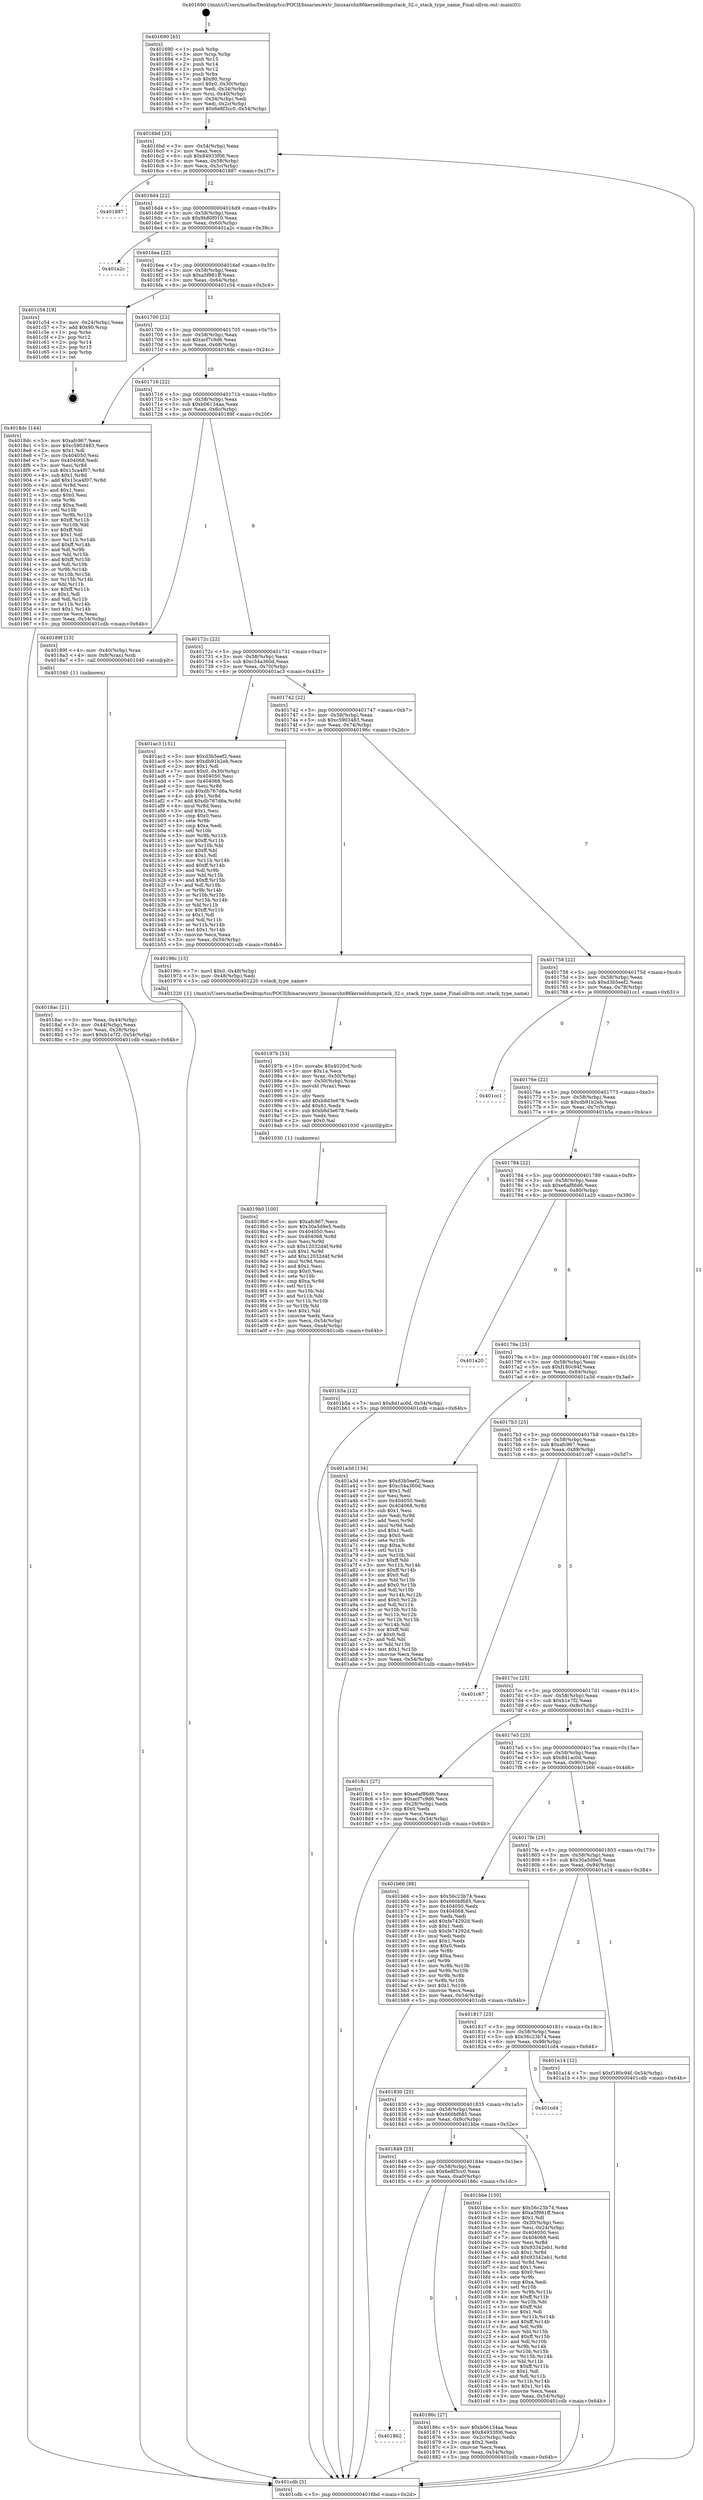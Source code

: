 digraph "0x401690" {
  label = "0x401690 (/mnt/c/Users/mathe/Desktop/tcc/POCII/binaries/extr_linuxarchx86kerneldumpstack_32.c_stack_type_name_Final-ollvm.out::main(0))"
  labelloc = "t"
  node[shape=record]

  Entry [label="",width=0.3,height=0.3,shape=circle,fillcolor=black,style=filled]
  "0x4016bd" [label="{
     0x4016bd [23]\l
     | [instrs]\l
     &nbsp;&nbsp;0x4016bd \<+3\>: mov -0x54(%rbp),%eax\l
     &nbsp;&nbsp;0x4016c0 \<+2\>: mov %eax,%ecx\l
     &nbsp;&nbsp;0x4016c2 \<+6\>: sub $0x84933f06,%ecx\l
     &nbsp;&nbsp;0x4016c8 \<+3\>: mov %eax,-0x58(%rbp)\l
     &nbsp;&nbsp;0x4016cb \<+3\>: mov %ecx,-0x5c(%rbp)\l
     &nbsp;&nbsp;0x4016ce \<+6\>: je 0000000000401887 \<main+0x1f7\>\l
  }"]
  "0x401887" [label="{
     0x401887\l
  }", style=dashed]
  "0x4016d4" [label="{
     0x4016d4 [22]\l
     | [instrs]\l
     &nbsp;&nbsp;0x4016d4 \<+5\>: jmp 00000000004016d9 \<main+0x49\>\l
     &nbsp;&nbsp;0x4016d9 \<+3\>: mov -0x58(%rbp),%eax\l
     &nbsp;&nbsp;0x4016dc \<+5\>: sub $0x9b80f010,%eax\l
     &nbsp;&nbsp;0x4016e1 \<+3\>: mov %eax,-0x60(%rbp)\l
     &nbsp;&nbsp;0x4016e4 \<+6\>: je 0000000000401a2c \<main+0x39c\>\l
  }"]
  Exit [label="",width=0.3,height=0.3,shape=circle,fillcolor=black,style=filled,peripheries=2]
  "0x401a2c" [label="{
     0x401a2c\l
  }", style=dashed]
  "0x4016ea" [label="{
     0x4016ea [22]\l
     | [instrs]\l
     &nbsp;&nbsp;0x4016ea \<+5\>: jmp 00000000004016ef \<main+0x5f\>\l
     &nbsp;&nbsp;0x4016ef \<+3\>: mov -0x58(%rbp),%eax\l
     &nbsp;&nbsp;0x4016f2 \<+5\>: sub $0xa5f981ff,%eax\l
     &nbsp;&nbsp;0x4016f7 \<+3\>: mov %eax,-0x64(%rbp)\l
     &nbsp;&nbsp;0x4016fa \<+6\>: je 0000000000401c54 \<main+0x5c4\>\l
  }"]
  "0x4019b0" [label="{
     0x4019b0 [100]\l
     | [instrs]\l
     &nbsp;&nbsp;0x4019b0 \<+5\>: mov $0xafc967,%ecx\l
     &nbsp;&nbsp;0x4019b5 \<+5\>: mov $0x30a5d9e5,%edx\l
     &nbsp;&nbsp;0x4019ba \<+7\>: mov 0x404050,%esi\l
     &nbsp;&nbsp;0x4019c1 \<+8\>: mov 0x404068,%r8d\l
     &nbsp;&nbsp;0x4019c9 \<+3\>: mov %esi,%r9d\l
     &nbsp;&nbsp;0x4019cc \<+7\>: sub $0x12032d4f,%r9d\l
     &nbsp;&nbsp;0x4019d3 \<+4\>: sub $0x1,%r9d\l
     &nbsp;&nbsp;0x4019d7 \<+7\>: add $0x12032d4f,%r9d\l
     &nbsp;&nbsp;0x4019de \<+4\>: imul %r9d,%esi\l
     &nbsp;&nbsp;0x4019e2 \<+3\>: and $0x1,%esi\l
     &nbsp;&nbsp;0x4019e5 \<+3\>: cmp $0x0,%esi\l
     &nbsp;&nbsp;0x4019e8 \<+4\>: sete %r10b\l
     &nbsp;&nbsp;0x4019ec \<+4\>: cmp $0xa,%r8d\l
     &nbsp;&nbsp;0x4019f0 \<+4\>: setl %r11b\l
     &nbsp;&nbsp;0x4019f4 \<+3\>: mov %r10b,%bl\l
     &nbsp;&nbsp;0x4019f7 \<+3\>: and %r11b,%bl\l
     &nbsp;&nbsp;0x4019fa \<+3\>: xor %r11b,%r10b\l
     &nbsp;&nbsp;0x4019fd \<+3\>: or %r10b,%bl\l
     &nbsp;&nbsp;0x401a00 \<+3\>: test $0x1,%bl\l
     &nbsp;&nbsp;0x401a03 \<+3\>: cmovne %edx,%ecx\l
     &nbsp;&nbsp;0x401a06 \<+3\>: mov %ecx,-0x54(%rbp)\l
     &nbsp;&nbsp;0x401a09 \<+6\>: mov %eax,-0xa4(%rbp)\l
     &nbsp;&nbsp;0x401a0f \<+5\>: jmp 0000000000401cdb \<main+0x64b\>\l
  }"]
  "0x401c54" [label="{
     0x401c54 [19]\l
     | [instrs]\l
     &nbsp;&nbsp;0x401c54 \<+3\>: mov -0x24(%rbp),%eax\l
     &nbsp;&nbsp;0x401c57 \<+7\>: add $0x90,%rsp\l
     &nbsp;&nbsp;0x401c5e \<+1\>: pop %rbx\l
     &nbsp;&nbsp;0x401c5f \<+2\>: pop %r12\l
     &nbsp;&nbsp;0x401c61 \<+2\>: pop %r14\l
     &nbsp;&nbsp;0x401c63 \<+2\>: pop %r15\l
     &nbsp;&nbsp;0x401c65 \<+1\>: pop %rbp\l
     &nbsp;&nbsp;0x401c66 \<+1\>: ret\l
  }"]
  "0x401700" [label="{
     0x401700 [22]\l
     | [instrs]\l
     &nbsp;&nbsp;0x401700 \<+5\>: jmp 0000000000401705 \<main+0x75\>\l
     &nbsp;&nbsp;0x401705 \<+3\>: mov -0x58(%rbp),%eax\l
     &nbsp;&nbsp;0x401708 \<+5\>: sub $0xacf7c9d6,%eax\l
     &nbsp;&nbsp;0x40170d \<+3\>: mov %eax,-0x68(%rbp)\l
     &nbsp;&nbsp;0x401710 \<+6\>: je 00000000004018dc \<main+0x24c\>\l
  }"]
  "0x40197b" [label="{
     0x40197b [53]\l
     | [instrs]\l
     &nbsp;&nbsp;0x40197b \<+10\>: movabs $0x4020cf,%rdi\l
     &nbsp;&nbsp;0x401985 \<+5\>: mov $0x1a,%ecx\l
     &nbsp;&nbsp;0x40198a \<+4\>: mov %rax,-0x50(%rbp)\l
     &nbsp;&nbsp;0x40198e \<+4\>: mov -0x50(%rbp),%rax\l
     &nbsp;&nbsp;0x401992 \<+3\>: movsbl (%rax),%eax\l
     &nbsp;&nbsp;0x401995 \<+1\>: cltd\l
     &nbsp;&nbsp;0x401996 \<+2\>: idiv %ecx\l
     &nbsp;&nbsp;0x401998 \<+6\>: add $0xb8d3e678,%edx\l
     &nbsp;&nbsp;0x40199e \<+3\>: add $0x61,%edx\l
     &nbsp;&nbsp;0x4019a1 \<+6\>: sub $0xb8d3e678,%edx\l
     &nbsp;&nbsp;0x4019a7 \<+2\>: mov %edx,%esi\l
     &nbsp;&nbsp;0x4019a9 \<+2\>: mov $0x0,%al\l
     &nbsp;&nbsp;0x4019ab \<+5\>: call 0000000000401030 \<printf@plt\>\l
     | [calls]\l
     &nbsp;&nbsp;0x401030 \{1\} (unknown)\l
  }"]
  "0x4018dc" [label="{
     0x4018dc [144]\l
     | [instrs]\l
     &nbsp;&nbsp;0x4018dc \<+5\>: mov $0xafc967,%eax\l
     &nbsp;&nbsp;0x4018e1 \<+5\>: mov $0xc5903483,%ecx\l
     &nbsp;&nbsp;0x4018e6 \<+2\>: mov $0x1,%dl\l
     &nbsp;&nbsp;0x4018e8 \<+7\>: mov 0x404050,%esi\l
     &nbsp;&nbsp;0x4018ef \<+7\>: mov 0x404068,%edi\l
     &nbsp;&nbsp;0x4018f6 \<+3\>: mov %esi,%r8d\l
     &nbsp;&nbsp;0x4018f9 \<+7\>: sub $0x15ca4f07,%r8d\l
     &nbsp;&nbsp;0x401900 \<+4\>: sub $0x1,%r8d\l
     &nbsp;&nbsp;0x401904 \<+7\>: add $0x15ca4f07,%r8d\l
     &nbsp;&nbsp;0x40190b \<+4\>: imul %r8d,%esi\l
     &nbsp;&nbsp;0x40190f \<+3\>: and $0x1,%esi\l
     &nbsp;&nbsp;0x401912 \<+3\>: cmp $0x0,%esi\l
     &nbsp;&nbsp;0x401915 \<+4\>: sete %r9b\l
     &nbsp;&nbsp;0x401919 \<+3\>: cmp $0xa,%edi\l
     &nbsp;&nbsp;0x40191c \<+4\>: setl %r10b\l
     &nbsp;&nbsp;0x401920 \<+3\>: mov %r9b,%r11b\l
     &nbsp;&nbsp;0x401923 \<+4\>: xor $0xff,%r11b\l
     &nbsp;&nbsp;0x401927 \<+3\>: mov %r10b,%bl\l
     &nbsp;&nbsp;0x40192a \<+3\>: xor $0xff,%bl\l
     &nbsp;&nbsp;0x40192d \<+3\>: xor $0x1,%dl\l
     &nbsp;&nbsp;0x401930 \<+3\>: mov %r11b,%r14b\l
     &nbsp;&nbsp;0x401933 \<+4\>: and $0xff,%r14b\l
     &nbsp;&nbsp;0x401937 \<+3\>: and %dl,%r9b\l
     &nbsp;&nbsp;0x40193a \<+3\>: mov %bl,%r15b\l
     &nbsp;&nbsp;0x40193d \<+4\>: and $0xff,%r15b\l
     &nbsp;&nbsp;0x401941 \<+3\>: and %dl,%r10b\l
     &nbsp;&nbsp;0x401944 \<+3\>: or %r9b,%r14b\l
     &nbsp;&nbsp;0x401947 \<+3\>: or %r10b,%r15b\l
     &nbsp;&nbsp;0x40194a \<+3\>: xor %r15b,%r14b\l
     &nbsp;&nbsp;0x40194d \<+3\>: or %bl,%r11b\l
     &nbsp;&nbsp;0x401950 \<+4\>: xor $0xff,%r11b\l
     &nbsp;&nbsp;0x401954 \<+3\>: or $0x1,%dl\l
     &nbsp;&nbsp;0x401957 \<+3\>: and %dl,%r11b\l
     &nbsp;&nbsp;0x40195a \<+3\>: or %r11b,%r14b\l
     &nbsp;&nbsp;0x40195d \<+4\>: test $0x1,%r14b\l
     &nbsp;&nbsp;0x401961 \<+3\>: cmovne %ecx,%eax\l
     &nbsp;&nbsp;0x401964 \<+3\>: mov %eax,-0x54(%rbp)\l
     &nbsp;&nbsp;0x401967 \<+5\>: jmp 0000000000401cdb \<main+0x64b\>\l
  }"]
  "0x401716" [label="{
     0x401716 [22]\l
     | [instrs]\l
     &nbsp;&nbsp;0x401716 \<+5\>: jmp 000000000040171b \<main+0x8b\>\l
     &nbsp;&nbsp;0x40171b \<+3\>: mov -0x58(%rbp),%eax\l
     &nbsp;&nbsp;0x40171e \<+5\>: sub $0xb06134aa,%eax\l
     &nbsp;&nbsp;0x401723 \<+3\>: mov %eax,-0x6c(%rbp)\l
     &nbsp;&nbsp;0x401726 \<+6\>: je 000000000040189f \<main+0x20f\>\l
  }"]
  "0x4018ac" [label="{
     0x4018ac [21]\l
     | [instrs]\l
     &nbsp;&nbsp;0x4018ac \<+3\>: mov %eax,-0x44(%rbp)\l
     &nbsp;&nbsp;0x4018af \<+3\>: mov -0x44(%rbp),%eax\l
     &nbsp;&nbsp;0x4018b2 \<+3\>: mov %eax,-0x28(%rbp)\l
     &nbsp;&nbsp;0x4018b5 \<+7\>: movl $0xb1e7f2,-0x54(%rbp)\l
     &nbsp;&nbsp;0x4018bc \<+5\>: jmp 0000000000401cdb \<main+0x64b\>\l
  }"]
  "0x40189f" [label="{
     0x40189f [13]\l
     | [instrs]\l
     &nbsp;&nbsp;0x40189f \<+4\>: mov -0x40(%rbp),%rax\l
     &nbsp;&nbsp;0x4018a3 \<+4\>: mov 0x8(%rax),%rdi\l
     &nbsp;&nbsp;0x4018a7 \<+5\>: call 0000000000401040 \<atoi@plt\>\l
     | [calls]\l
     &nbsp;&nbsp;0x401040 \{1\} (unknown)\l
  }"]
  "0x40172c" [label="{
     0x40172c [22]\l
     | [instrs]\l
     &nbsp;&nbsp;0x40172c \<+5\>: jmp 0000000000401731 \<main+0xa1\>\l
     &nbsp;&nbsp;0x401731 \<+3\>: mov -0x58(%rbp),%eax\l
     &nbsp;&nbsp;0x401734 \<+5\>: sub $0xc54a360d,%eax\l
     &nbsp;&nbsp;0x401739 \<+3\>: mov %eax,-0x70(%rbp)\l
     &nbsp;&nbsp;0x40173c \<+6\>: je 0000000000401ac3 \<main+0x433\>\l
  }"]
  "0x401690" [label="{
     0x401690 [45]\l
     | [instrs]\l
     &nbsp;&nbsp;0x401690 \<+1\>: push %rbp\l
     &nbsp;&nbsp;0x401691 \<+3\>: mov %rsp,%rbp\l
     &nbsp;&nbsp;0x401694 \<+2\>: push %r15\l
     &nbsp;&nbsp;0x401696 \<+2\>: push %r14\l
     &nbsp;&nbsp;0x401698 \<+2\>: push %r12\l
     &nbsp;&nbsp;0x40169a \<+1\>: push %rbx\l
     &nbsp;&nbsp;0x40169b \<+7\>: sub $0x90,%rsp\l
     &nbsp;&nbsp;0x4016a2 \<+7\>: movl $0x0,-0x30(%rbp)\l
     &nbsp;&nbsp;0x4016a9 \<+3\>: mov %edi,-0x34(%rbp)\l
     &nbsp;&nbsp;0x4016ac \<+4\>: mov %rsi,-0x40(%rbp)\l
     &nbsp;&nbsp;0x4016b0 \<+3\>: mov -0x34(%rbp),%edi\l
     &nbsp;&nbsp;0x4016b3 \<+3\>: mov %edi,-0x2c(%rbp)\l
     &nbsp;&nbsp;0x4016b6 \<+7\>: movl $0x6e8f3cc0,-0x54(%rbp)\l
  }"]
  "0x401ac3" [label="{
     0x401ac3 [151]\l
     | [instrs]\l
     &nbsp;&nbsp;0x401ac3 \<+5\>: mov $0xd3b5eef2,%eax\l
     &nbsp;&nbsp;0x401ac8 \<+5\>: mov $0xdb91b2eb,%ecx\l
     &nbsp;&nbsp;0x401acd \<+2\>: mov $0x1,%dl\l
     &nbsp;&nbsp;0x401acf \<+7\>: movl $0x0,-0x30(%rbp)\l
     &nbsp;&nbsp;0x401ad6 \<+7\>: mov 0x404050,%esi\l
     &nbsp;&nbsp;0x401add \<+7\>: mov 0x404068,%edi\l
     &nbsp;&nbsp;0x401ae4 \<+3\>: mov %esi,%r8d\l
     &nbsp;&nbsp;0x401ae7 \<+7\>: sub $0xdb767d6a,%r8d\l
     &nbsp;&nbsp;0x401aee \<+4\>: sub $0x1,%r8d\l
     &nbsp;&nbsp;0x401af2 \<+7\>: add $0xdb767d6a,%r8d\l
     &nbsp;&nbsp;0x401af9 \<+4\>: imul %r8d,%esi\l
     &nbsp;&nbsp;0x401afd \<+3\>: and $0x1,%esi\l
     &nbsp;&nbsp;0x401b00 \<+3\>: cmp $0x0,%esi\l
     &nbsp;&nbsp;0x401b03 \<+4\>: sete %r9b\l
     &nbsp;&nbsp;0x401b07 \<+3\>: cmp $0xa,%edi\l
     &nbsp;&nbsp;0x401b0a \<+4\>: setl %r10b\l
     &nbsp;&nbsp;0x401b0e \<+3\>: mov %r9b,%r11b\l
     &nbsp;&nbsp;0x401b11 \<+4\>: xor $0xff,%r11b\l
     &nbsp;&nbsp;0x401b15 \<+3\>: mov %r10b,%bl\l
     &nbsp;&nbsp;0x401b18 \<+3\>: xor $0xff,%bl\l
     &nbsp;&nbsp;0x401b1b \<+3\>: xor $0x1,%dl\l
     &nbsp;&nbsp;0x401b1e \<+3\>: mov %r11b,%r14b\l
     &nbsp;&nbsp;0x401b21 \<+4\>: and $0xff,%r14b\l
     &nbsp;&nbsp;0x401b25 \<+3\>: and %dl,%r9b\l
     &nbsp;&nbsp;0x401b28 \<+3\>: mov %bl,%r15b\l
     &nbsp;&nbsp;0x401b2b \<+4\>: and $0xff,%r15b\l
     &nbsp;&nbsp;0x401b2f \<+3\>: and %dl,%r10b\l
     &nbsp;&nbsp;0x401b32 \<+3\>: or %r9b,%r14b\l
     &nbsp;&nbsp;0x401b35 \<+3\>: or %r10b,%r15b\l
     &nbsp;&nbsp;0x401b38 \<+3\>: xor %r15b,%r14b\l
     &nbsp;&nbsp;0x401b3b \<+3\>: or %bl,%r11b\l
     &nbsp;&nbsp;0x401b3e \<+4\>: xor $0xff,%r11b\l
     &nbsp;&nbsp;0x401b42 \<+3\>: or $0x1,%dl\l
     &nbsp;&nbsp;0x401b45 \<+3\>: and %dl,%r11b\l
     &nbsp;&nbsp;0x401b48 \<+3\>: or %r11b,%r14b\l
     &nbsp;&nbsp;0x401b4b \<+4\>: test $0x1,%r14b\l
     &nbsp;&nbsp;0x401b4f \<+3\>: cmovne %ecx,%eax\l
     &nbsp;&nbsp;0x401b52 \<+3\>: mov %eax,-0x54(%rbp)\l
     &nbsp;&nbsp;0x401b55 \<+5\>: jmp 0000000000401cdb \<main+0x64b\>\l
  }"]
  "0x401742" [label="{
     0x401742 [22]\l
     | [instrs]\l
     &nbsp;&nbsp;0x401742 \<+5\>: jmp 0000000000401747 \<main+0xb7\>\l
     &nbsp;&nbsp;0x401747 \<+3\>: mov -0x58(%rbp),%eax\l
     &nbsp;&nbsp;0x40174a \<+5\>: sub $0xc5903483,%eax\l
     &nbsp;&nbsp;0x40174f \<+3\>: mov %eax,-0x74(%rbp)\l
     &nbsp;&nbsp;0x401752 \<+6\>: je 000000000040196c \<main+0x2dc\>\l
  }"]
  "0x401cdb" [label="{
     0x401cdb [5]\l
     | [instrs]\l
     &nbsp;&nbsp;0x401cdb \<+5\>: jmp 00000000004016bd \<main+0x2d\>\l
  }"]
  "0x40196c" [label="{
     0x40196c [15]\l
     | [instrs]\l
     &nbsp;&nbsp;0x40196c \<+7\>: movl $0x0,-0x48(%rbp)\l
     &nbsp;&nbsp;0x401973 \<+3\>: mov -0x48(%rbp),%edi\l
     &nbsp;&nbsp;0x401976 \<+5\>: call 0000000000401220 \<stack_type_name\>\l
     | [calls]\l
     &nbsp;&nbsp;0x401220 \{1\} (/mnt/c/Users/mathe/Desktop/tcc/POCII/binaries/extr_linuxarchx86kerneldumpstack_32.c_stack_type_name_Final-ollvm.out::stack_type_name)\l
  }"]
  "0x401758" [label="{
     0x401758 [22]\l
     | [instrs]\l
     &nbsp;&nbsp;0x401758 \<+5\>: jmp 000000000040175d \<main+0xcd\>\l
     &nbsp;&nbsp;0x40175d \<+3\>: mov -0x58(%rbp),%eax\l
     &nbsp;&nbsp;0x401760 \<+5\>: sub $0xd3b5eef2,%eax\l
     &nbsp;&nbsp;0x401765 \<+3\>: mov %eax,-0x78(%rbp)\l
     &nbsp;&nbsp;0x401768 \<+6\>: je 0000000000401cc1 \<main+0x631\>\l
  }"]
  "0x401862" [label="{
     0x401862\l
  }", style=dashed]
  "0x401cc1" [label="{
     0x401cc1\l
  }", style=dashed]
  "0x40176e" [label="{
     0x40176e [22]\l
     | [instrs]\l
     &nbsp;&nbsp;0x40176e \<+5\>: jmp 0000000000401773 \<main+0xe3\>\l
     &nbsp;&nbsp;0x401773 \<+3\>: mov -0x58(%rbp),%eax\l
     &nbsp;&nbsp;0x401776 \<+5\>: sub $0xdb91b2eb,%eax\l
     &nbsp;&nbsp;0x40177b \<+3\>: mov %eax,-0x7c(%rbp)\l
     &nbsp;&nbsp;0x40177e \<+6\>: je 0000000000401b5a \<main+0x4ca\>\l
  }"]
  "0x40186c" [label="{
     0x40186c [27]\l
     | [instrs]\l
     &nbsp;&nbsp;0x40186c \<+5\>: mov $0xb06134aa,%eax\l
     &nbsp;&nbsp;0x401871 \<+5\>: mov $0x84933f06,%ecx\l
     &nbsp;&nbsp;0x401876 \<+3\>: mov -0x2c(%rbp),%edx\l
     &nbsp;&nbsp;0x401879 \<+3\>: cmp $0x2,%edx\l
     &nbsp;&nbsp;0x40187c \<+3\>: cmovne %ecx,%eax\l
     &nbsp;&nbsp;0x40187f \<+3\>: mov %eax,-0x54(%rbp)\l
     &nbsp;&nbsp;0x401882 \<+5\>: jmp 0000000000401cdb \<main+0x64b\>\l
  }"]
  "0x401b5a" [label="{
     0x401b5a [12]\l
     | [instrs]\l
     &nbsp;&nbsp;0x401b5a \<+7\>: movl $0x8d1ac0d,-0x54(%rbp)\l
     &nbsp;&nbsp;0x401b61 \<+5\>: jmp 0000000000401cdb \<main+0x64b\>\l
  }"]
  "0x401784" [label="{
     0x401784 [22]\l
     | [instrs]\l
     &nbsp;&nbsp;0x401784 \<+5\>: jmp 0000000000401789 \<main+0xf9\>\l
     &nbsp;&nbsp;0x401789 \<+3\>: mov -0x58(%rbp),%eax\l
     &nbsp;&nbsp;0x40178c \<+5\>: sub $0xe6af86d6,%eax\l
     &nbsp;&nbsp;0x401791 \<+3\>: mov %eax,-0x80(%rbp)\l
     &nbsp;&nbsp;0x401794 \<+6\>: je 0000000000401a20 \<main+0x390\>\l
  }"]
  "0x401849" [label="{
     0x401849 [25]\l
     | [instrs]\l
     &nbsp;&nbsp;0x401849 \<+5\>: jmp 000000000040184e \<main+0x1be\>\l
     &nbsp;&nbsp;0x40184e \<+3\>: mov -0x58(%rbp),%eax\l
     &nbsp;&nbsp;0x401851 \<+5\>: sub $0x6e8f3cc0,%eax\l
     &nbsp;&nbsp;0x401856 \<+6\>: mov %eax,-0xa0(%rbp)\l
     &nbsp;&nbsp;0x40185c \<+6\>: je 000000000040186c \<main+0x1dc\>\l
  }"]
  "0x401a20" [label="{
     0x401a20\l
  }", style=dashed]
  "0x40179a" [label="{
     0x40179a [25]\l
     | [instrs]\l
     &nbsp;&nbsp;0x40179a \<+5\>: jmp 000000000040179f \<main+0x10f\>\l
     &nbsp;&nbsp;0x40179f \<+3\>: mov -0x58(%rbp),%eax\l
     &nbsp;&nbsp;0x4017a2 \<+5\>: sub $0xf180c94f,%eax\l
     &nbsp;&nbsp;0x4017a7 \<+6\>: mov %eax,-0x84(%rbp)\l
     &nbsp;&nbsp;0x4017ad \<+6\>: je 0000000000401a3d \<main+0x3ad\>\l
  }"]
  "0x401bbe" [label="{
     0x401bbe [150]\l
     | [instrs]\l
     &nbsp;&nbsp;0x401bbe \<+5\>: mov $0x56c23b74,%eax\l
     &nbsp;&nbsp;0x401bc3 \<+5\>: mov $0xa5f981ff,%ecx\l
     &nbsp;&nbsp;0x401bc8 \<+2\>: mov $0x1,%dl\l
     &nbsp;&nbsp;0x401bca \<+3\>: mov -0x30(%rbp),%esi\l
     &nbsp;&nbsp;0x401bcd \<+3\>: mov %esi,-0x24(%rbp)\l
     &nbsp;&nbsp;0x401bd0 \<+7\>: mov 0x404050,%esi\l
     &nbsp;&nbsp;0x401bd7 \<+7\>: mov 0x404068,%edi\l
     &nbsp;&nbsp;0x401bde \<+3\>: mov %esi,%r8d\l
     &nbsp;&nbsp;0x401be1 \<+7\>: sub $0x93342eb1,%r8d\l
     &nbsp;&nbsp;0x401be8 \<+4\>: sub $0x1,%r8d\l
     &nbsp;&nbsp;0x401bec \<+7\>: add $0x93342eb1,%r8d\l
     &nbsp;&nbsp;0x401bf3 \<+4\>: imul %r8d,%esi\l
     &nbsp;&nbsp;0x401bf7 \<+3\>: and $0x1,%esi\l
     &nbsp;&nbsp;0x401bfa \<+3\>: cmp $0x0,%esi\l
     &nbsp;&nbsp;0x401bfd \<+4\>: sete %r9b\l
     &nbsp;&nbsp;0x401c01 \<+3\>: cmp $0xa,%edi\l
     &nbsp;&nbsp;0x401c04 \<+4\>: setl %r10b\l
     &nbsp;&nbsp;0x401c08 \<+3\>: mov %r9b,%r11b\l
     &nbsp;&nbsp;0x401c0b \<+4\>: xor $0xff,%r11b\l
     &nbsp;&nbsp;0x401c0f \<+3\>: mov %r10b,%bl\l
     &nbsp;&nbsp;0x401c12 \<+3\>: xor $0xff,%bl\l
     &nbsp;&nbsp;0x401c15 \<+3\>: xor $0x1,%dl\l
     &nbsp;&nbsp;0x401c18 \<+3\>: mov %r11b,%r14b\l
     &nbsp;&nbsp;0x401c1b \<+4\>: and $0xff,%r14b\l
     &nbsp;&nbsp;0x401c1f \<+3\>: and %dl,%r9b\l
     &nbsp;&nbsp;0x401c22 \<+3\>: mov %bl,%r15b\l
     &nbsp;&nbsp;0x401c25 \<+4\>: and $0xff,%r15b\l
     &nbsp;&nbsp;0x401c29 \<+3\>: and %dl,%r10b\l
     &nbsp;&nbsp;0x401c2c \<+3\>: or %r9b,%r14b\l
     &nbsp;&nbsp;0x401c2f \<+3\>: or %r10b,%r15b\l
     &nbsp;&nbsp;0x401c32 \<+3\>: xor %r15b,%r14b\l
     &nbsp;&nbsp;0x401c35 \<+3\>: or %bl,%r11b\l
     &nbsp;&nbsp;0x401c38 \<+4\>: xor $0xff,%r11b\l
     &nbsp;&nbsp;0x401c3c \<+3\>: or $0x1,%dl\l
     &nbsp;&nbsp;0x401c3f \<+3\>: and %dl,%r11b\l
     &nbsp;&nbsp;0x401c42 \<+3\>: or %r11b,%r14b\l
     &nbsp;&nbsp;0x401c45 \<+4\>: test $0x1,%r14b\l
     &nbsp;&nbsp;0x401c49 \<+3\>: cmovne %ecx,%eax\l
     &nbsp;&nbsp;0x401c4c \<+3\>: mov %eax,-0x54(%rbp)\l
     &nbsp;&nbsp;0x401c4f \<+5\>: jmp 0000000000401cdb \<main+0x64b\>\l
  }"]
  "0x401a3d" [label="{
     0x401a3d [134]\l
     | [instrs]\l
     &nbsp;&nbsp;0x401a3d \<+5\>: mov $0xd3b5eef2,%eax\l
     &nbsp;&nbsp;0x401a42 \<+5\>: mov $0xc54a360d,%ecx\l
     &nbsp;&nbsp;0x401a47 \<+2\>: mov $0x1,%dl\l
     &nbsp;&nbsp;0x401a49 \<+2\>: xor %esi,%esi\l
     &nbsp;&nbsp;0x401a4b \<+7\>: mov 0x404050,%edi\l
     &nbsp;&nbsp;0x401a52 \<+8\>: mov 0x404068,%r8d\l
     &nbsp;&nbsp;0x401a5a \<+3\>: sub $0x1,%esi\l
     &nbsp;&nbsp;0x401a5d \<+3\>: mov %edi,%r9d\l
     &nbsp;&nbsp;0x401a60 \<+3\>: add %esi,%r9d\l
     &nbsp;&nbsp;0x401a63 \<+4\>: imul %r9d,%edi\l
     &nbsp;&nbsp;0x401a67 \<+3\>: and $0x1,%edi\l
     &nbsp;&nbsp;0x401a6a \<+3\>: cmp $0x0,%edi\l
     &nbsp;&nbsp;0x401a6d \<+4\>: sete %r10b\l
     &nbsp;&nbsp;0x401a71 \<+4\>: cmp $0xa,%r8d\l
     &nbsp;&nbsp;0x401a75 \<+4\>: setl %r11b\l
     &nbsp;&nbsp;0x401a79 \<+3\>: mov %r10b,%bl\l
     &nbsp;&nbsp;0x401a7c \<+3\>: xor $0xff,%bl\l
     &nbsp;&nbsp;0x401a7f \<+3\>: mov %r11b,%r14b\l
     &nbsp;&nbsp;0x401a82 \<+4\>: xor $0xff,%r14b\l
     &nbsp;&nbsp;0x401a86 \<+3\>: xor $0x0,%dl\l
     &nbsp;&nbsp;0x401a89 \<+3\>: mov %bl,%r15b\l
     &nbsp;&nbsp;0x401a8c \<+4\>: and $0x0,%r15b\l
     &nbsp;&nbsp;0x401a90 \<+3\>: and %dl,%r10b\l
     &nbsp;&nbsp;0x401a93 \<+3\>: mov %r14b,%r12b\l
     &nbsp;&nbsp;0x401a96 \<+4\>: and $0x0,%r12b\l
     &nbsp;&nbsp;0x401a9a \<+3\>: and %dl,%r11b\l
     &nbsp;&nbsp;0x401a9d \<+3\>: or %r10b,%r15b\l
     &nbsp;&nbsp;0x401aa0 \<+3\>: or %r11b,%r12b\l
     &nbsp;&nbsp;0x401aa3 \<+3\>: xor %r12b,%r15b\l
     &nbsp;&nbsp;0x401aa6 \<+3\>: or %r14b,%bl\l
     &nbsp;&nbsp;0x401aa9 \<+3\>: xor $0xff,%bl\l
     &nbsp;&nbsp;0x401aac \<+3\>: or $0x0,%dl\l
     &nbsp;&nbsp;0x401aaf \<+2\>: and %dl,%bl\l
     &nbsp;&nbsp;0x401ab1 \<+3\>: or %bl,%r15b\l
     &nbsp;&nbsp;0x401ab4 \<+4\>: test $0x1,%r15b\l
     &nbsp;&nbsp;0x401ab8 \<+3\>: cmovne %ecx,%eax\l
     &nbsp;&nbsp;0x401abb \<+3\>: mov %eax,-0x54(%rbp)\l
     &nbsp;&nbsp;0x401abe \<+5\>: jmp 0000000000401cdb \<main+0x64b\>\l
  }"]
  "0x4017b3" [label="{
     0x4017b3 [25]\l
     | [instrs]\l
     &nbsp;&nbsp;0x4017b3 \<+5\>: jmp 00000000004017b8 \<main+0x128\>\l
     &nbsp;&nbsp;0x4017b8 \<+3\>: mov -0x58(%rbp),%eax\l
     &nbsp;&nbsp;0x4017bb \<+5\>: sub $0xafc967,%eax\l
     &nbsp;&nbsp;0x4017c0 \<+6\>: mov %eax,-0x88(%rbp)\l
     &nbsp;&nbsp;0x4017c6 \<+6\>: je 0000000000401c67 \<main+0x5d7\>\l
  }"]
  "0x401830" [label="{
     0x401830 [25]\l
     | [instrs]\l
     &nbsp;&nbsp;0x401830 \<+5\>: jmp 0000000000401835 \<main+0x1a5\>\l
     &nbsp;&nbsp;0x401835 \<+3\>: mov -0x58(%rbp),%eax\l
     &nbsp;&nbsp;0x401838 \<+5\>: sub $0x660bf685,%eax\l
     &nbsp;&nbsp;0x40183d \<+6\>: mov %eax,-0x9c(%rbp)\l
     &nbsp;&nbsp;0x401843 \<+6\>: je 0000000000401bbe \<main+0x52e\>\l
  }"]
  "0x401c67" [label="{
     0x401c67\l
  }", style=dashed]
  "0x4017cc" [label="{
     0x4017cc [25]\l
     | [instrs]\l
     &nbsp;&nbsp;0x4017cc \<+5\>: jmp 00000000004017d1 \<main+0x141\>\l
     &nbsp;&nbsp;0x4017d1 \<+3\>: mov -0x58(%rbp),%eax\l
     &nbsp;&nbsp;0x4017d4 \<+5\>: sub $0xb1e7f2,%eax\l
     &nbsp;&nbsp;0x4017d9 \<+6\>: mov %eax,-0x8c(%rbp)\l
     &nbsp;&nbsp;0x4017df \<+6\>: je 00000000004018c1 \<main+0x231\>\l
  }"]
  "0x401cd4" [label="{
     0x401cd4\l
  }", style=dashed]
  "0x4018c1" [label="{
     0x4018c1 [27]\l
     | [instrs]\l
     &nbsp;&nbsp;0x4018c1 \<+5\>: mov $0xe6af86d6,%eax\l
     &nbsp;&nbsp;0x4018c6 \<+5\>: mov $0xacf7c9d6,%ecx\l
     &nbsp;&nbsp;0x4018cb \<+3\>: mov -0x28(%rbp),%edx\l
     &nbsp;&nbsp;0x4018ce \<+3\>: cmp $0x0,%edx\l
     &nbsp;&nbsp;0x4018d1 \<+3\>: cmove %ecx,%eax\l
     &nbsp;&nbsp;0x4018d4 \<+3\>: mov %eax,-0x54(%rbp)\l
     &nbsp;&nbsp;0x4018d7 \<+5\>: jmp 0000000000401cdb \<main+0x64b\>\l
  }"]
  "0x4017e5" [label="{
     0x4017e5 [25]\l
     | [instrs]\l
     &nbsp;&nbsp;0x4017e5 \<+5\>: jmp 00000000004017ea \<main+0x15a\>\l
     &nbsp;&nbsp;0x4017ea \<+3\>: mov -0x58(%rbp),%eax\l
     &nbsp;&nbsp;0x4017ed \<+5\>: sub $0x8d1ac0d,%eax\l
     &nbsp;&nbsp;0x4017f2 \<+6\>: mov %eax,-0x90(%rbp)\l
     &nbsp;&nbsp;0x4017f8 \<+6\>: je 0000000000401b66 \<main+0x4d6\>\l
  }"]
  "0x401817" [label="{
     0x401817 [25]\l
     | [instrs]\l
     &nbsp;&nbsp;0x401817 \<+5\>: jmp 000000000040181c \<main+0x18c\>\l
     &nbsp;&nbsp;0x40181c \<+3\>: mov -0x58(%rbp),%eax\l
     &nbsp;&nbsp;0x40181f \<+5\>: sub $0x56c23b74,%eax\l
     &nbsp;&nbsp;0x401824 \<+6\>: mov %eax,-0x98(%rbp)\l
     &nbsp;&nbsp;0x40182a \<+6\>: je 0000000000401cd4 \<main+0x644\>\l
  }"]
  "0x401b66" [label="{
     0x401b66 [88]\l
     | [instrs]\l
     &nbsp;&nbsp;0x401b66 \<+5\>: mov $0x56c23b74,%eax\l
     &nbsp;&nbsp;0x401b6b \<+5\>: mov $0x660bf685,%ecx\l
     &nbsp;&nbsp;0x401b70 \<+7\>: mov 0x404050,%edx\l
     &nbsp;&nbsp;0x401b77 \<+7\>: mov 0x404068,%esi\l
     &nbsp;&nbsp;0x401b7e \<+2\>: mov %edx,%edi\l
     &nbsp;&nbsp;0x401b80 \<+6\>: add $0xfe74292d,%edi\l
     &nbsp;&nbsp;0x401b86 \<+3\>: sub $0x1,%edi\l
     &nbsp;&nbsp;0x401b89 \<+6\>: sub $0xfe74292d,%edi\l
     &nbsp;&nbsp;0x401b8f \<+3\>: imul %edi,%edx\l
     &nbsp;&nbsp;0x401b92 \<+3\>: and $0x1,%edx\l
     &nbsp;&nbsp;0x401b95 \<+3\>: cmp $0x0,%edx\l
     &nbsp;&nbsp;0x401b98 \<+4\>: sete %r8b\l
     &nbsp;&nbsp;0x401b9c \<+3\>: cmp $0xa,%esi\l
     &nbsp;&nbsp;0x401b9f \<+4\>: setl %r9b\l
     &nbsp;&nbsp;0x401ba3 \<+3\>: mov %r8b,%r10b\l
     &nbsp;&nbsp;0x401ba6 \<+3\>: and %r9b,%r10b\l
     &nbsp;&nbsp;0x401ba9 \<+3\>: xor %r9b,%r8b\l
     &nbsp;&nbsp;0x401bac \<+3\>: or %r8b,%r10b\l
     &nbsp;&nbsp;0x401baf \<+4\>: test $0x1,%r10b\l
     &nbsp;&nbsp;0x401bb3 \<+3\>: cmovne %ecx,%eax\l
     &nbsp;&nbsp;0x401bb6 \<+3\>: mov %eax,-0x54(%rbp)\l
     &nbsp;&nbsp;0x401bb9 \<+5\>: jmp 0000000000401cdb \<main+0x64b\>\l
  }"]
  "0x4017fe" [label="{
     0x4017fe [25]\l
     | [instrs]\l
     &nbsp;&nbsp;0x4017fe \<+5\>: jmp 0000000000401803 \<main+0x173\>\l
     &nbsp;&nbsp;0x401803 \<+3\>: mov -0x58(%rbp),%eax\l
     &nbsp;&nbsp;0x401806 \<+5\>: sub $0x30a5d9e5,%eax\l
     &nbsp;&nbsp;0x40180b \<+6\>: mov %eax,-0x94(%rbp)\l
     &nbsp;&nbsp;0x401811 \<+6\>: je 0000000000401a14 \<main+0x384\>\l
  }"]
  "0x401a14" [label="{
     0x401a14 [12]\l
     | [instrs]\l
     &nbsp;&nbsp;0x401a14 \<+7\>: movl $0xf180c94f,-0x54(%rbp)\l
     &nbsp;&nbsp;0x401a1b \<+5\>: jmp 0000000000401cdb \<main+0x64b\>\l
  }"]
  Entry -> "0x401690" [label=" 1"]
  "0x4016bd" -> "0x401887" [label=" 0"]
  "0x4016bd" -> "0x4016d4" [label=" 12"]
  "0x401c54" -> Exit [label=" 1"]
  "0x4016d4" -> "0x401a2c" [label=" 0"]
  "0x4016d4" -> "0x4016ea" [label=" 12"]
  "0x401bbe" -> "0x401cdb" [label=" 1"]
  "0x4016ea" -> "0x401c54" [label=" 1"]
  "0x4016ea" -> "0x401700" [label=" 11"]
  "0x401b66" -> "0x401cdb" [label=" 1"]
  "0x401700" -> "0x4018dc" [label=" 1"]
  "0x401700" -> "0x401716" [label=" 10"]
  "0x401b5a" -> "0x401cdb" [label=" 1"]
  "0x401716" -> "0x40189f" [label=" 1"]
  "0x401716" -> "0x40172c" [label=" 9"]
  "0x401ac3" -> "0x401cdb" [label=" 1"]
  "0x40172c" -> "0x401ac3" [label=" 1"]
  "0x40172c" -> "0x401742" [label=" 8"]
  "0x401a3d" -> "0x401cdb" [label=" 1"]
  "0x401742" -> "0x40196c" [label=" 1"]
  "0x401742" -> "0x401758" [label=" 7"]
  "0x401a14" -> "0x401cdb" [label=" 1"]
  "0x401758" -> "0x401cc1" [label=" 0"]
  "0x401758" -> "0x40176e" [label=" 7"]
  "0x4019b0" -> "0x401cdb" [label=" 1"]
  "0x40176e" -> "0x401b5a" [label=" 1"]
  "0x40176e" -> "0x401784" [label=" 6"]
  "0x40197b" -> "0x4019b0" [label=" 1"]
  "0x401784" -> "0x401a20" [label=" 0"]
  "0x401784" -> "0x40179a" [label=" 6"]
  "0x4018dc" -> "0x401cdb" [label=" 1"]
  "0x40179a" -> "0x401a3d" [label=" 1"]
  "0x40179a" -> "0x4017b3" [label=" 5"]
  "0x4018c1" -> "0x401cdb" [label=" 1"]
  "0x4017b3" -> "0x401c67" [label=" 0"]
  "0x4017b3" -> "0x4017cc" [label=" 5"]
  "0x40189f" -> "0x4018ac" [label=" 1"]
  "0x4017cc" -> "0x4018c1" [label=" 1"]
  "0x4017cc" -> "0x4017e5" [label=" 4"]
  "0x401cdb" -> "0x4016bd" [label=" 11"]
  "0x4017e5" -> "0x401b66" [label=" 1"]
  "0x4017e5" -> "0x4017fe" [label=" 3"]
  "0x40186c" -> "0x401cdb" [label=" 1"]
  "0x4017fe" -> "0x401a14" [label=" 1"]
  "0x4017fe" -> "0x401817" [label=" 2"]
  "0x401690" -> "0x4016bd" [label=" 1"]
  "0x401817" -> "0x401cd4" [label=" 0"]
  "0x401817" -> "0x401830" [label=" 2"]
  "0x4018ac" -> "0x401cdb" [label=" 1"]
  "0x401830" -> "0x401bbe" [label=" 1"]
  "0x401830" -> "0x401849" [label=" 1"]
  "0x40196c" -> "0x40197b" [label=" 1"]
  "0x401849" -> "0x40186c" [label=" 1"]
  "0x401849" -> "0x401862" [label=" 0"]
}
